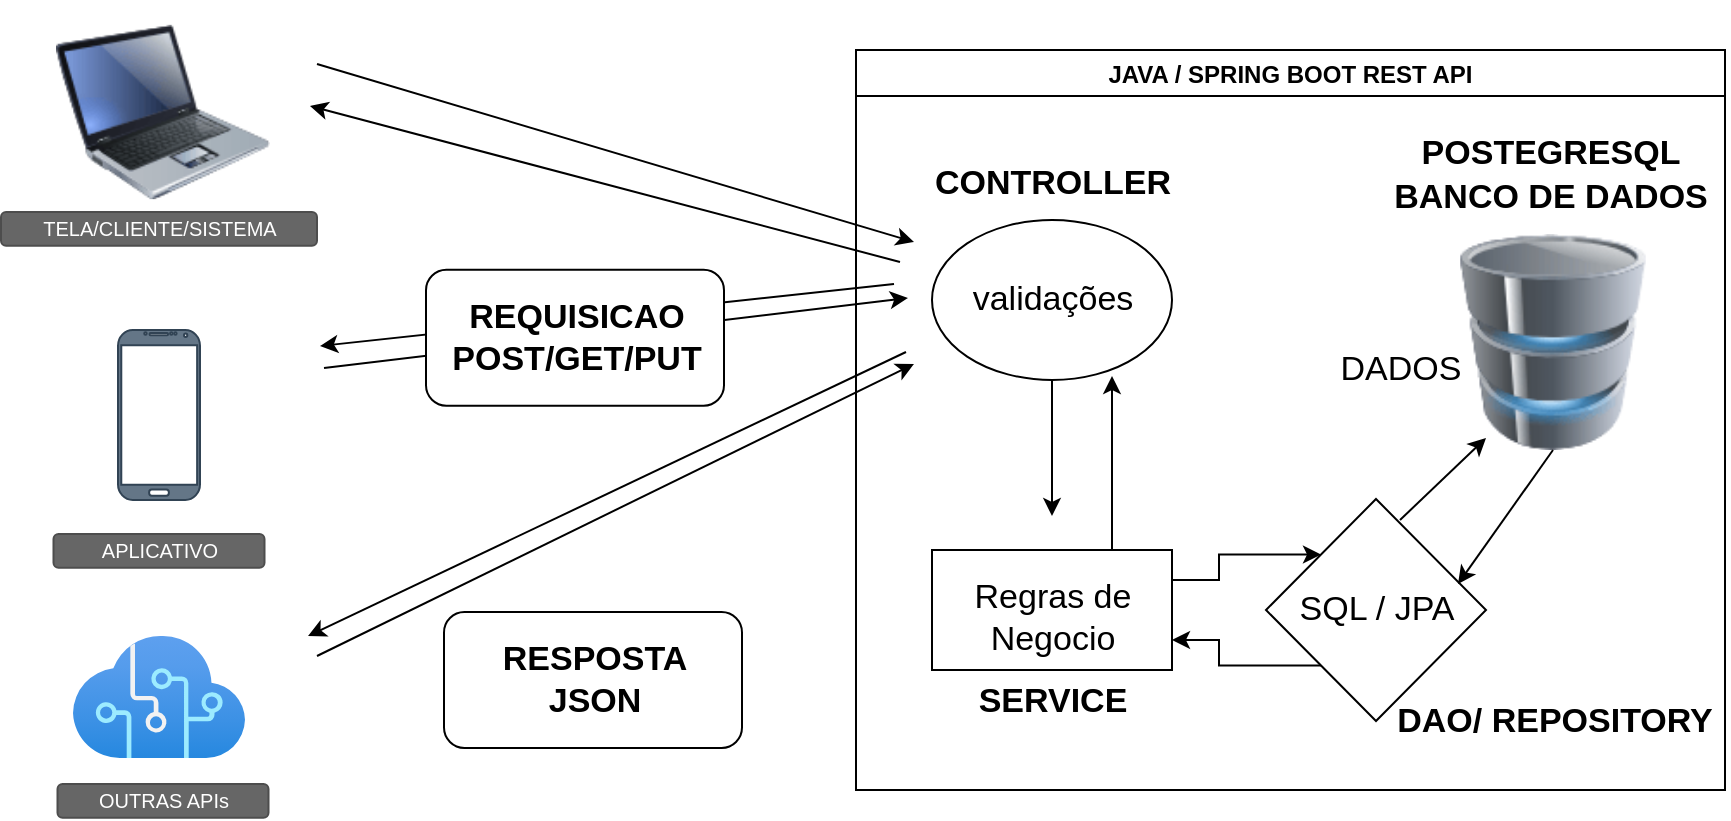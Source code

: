 <mxfile version="20.5.3" type="github">
  <diagram name="Page-1" id="c4acf3e9-155e-7222-9cf6-157b1a14988f">
    <mxGraphModel dx="1268" dy="850" grid="0" gridSize="10" guides="1" tooltips="1" connect="1" arrows="1" fold="1" page="0" pageScale="1" pageWidth="850" pageHeight="1100" background="none" math="0" shadow="0">
      <root>
        <mxCell id="0" />
        <mxCell id="1" parent="0" />
        <mxCell id="CnyPr0yzkHjKj59UQDCq-1" value="JAVA / SPRING BOOT REST API" style="swimlane;" parent="1" vertex="1">
          <mxGeometry x="409" y="18" width="434.5" height="370" as="geometry" />
        </mxCell>
        <mxCell id="CnyPr0yzkHjKj59UQDCq-11" style="edgeStyle=orthogonalEdgeStyle;rounded=0;orthogonalLoop=1;jettySize=auto;html=1;exitX=0.5;exitY=1;exitDx=0;exitDy=0;" parent="CnyPr0yzkHjKj59UQDCq-1" source="CnyPr0yzkHjKj59UQDCq-2" edge="1">
          <mxGeometry relative="1" as="geometry">
            <mxPoint x="98" y="233" as="targetPoint" />
          </mxGeometry>
        </mxCell>
        <mxCell id="CnyPr0yzkHjKj59UQDCq-2" value="" style="ellipse;whiteSpace=wrap;html=1;" parent="CnyPr0yzkHjKj59UQDCq-1" vertex="1">
          <mxGeometry x="38" y="85" width="120" height="80" as="geometry" />
        </mxCell>
        <mxCell id="CnyPr0yzkHjKj59UQDCq-12" value="" style="image;html=1;image=img/lib/clip_art/computers/Database_128x128.png" parent="CnyPr0yzkHjKj59UQDCq-1" vertex="1">
          <mxGeometry x="285" y="92" width="127" height="108" as="geometry" />
        </mxCell>
        <mxCell id="CnyPr0yzkHjKj59UQDCq-18" style="edgeStyle=orthogonalEdgeStyle;rounded=0;orthogonalLoop=1;jettySize=auto;html=1;exitX=1;exitY=0.25;exitDx=0;exitDy=0;entryX=0;entryY=0;entryDx=0;entryDy=0;" parent="CnyPr0yzkHjKj59UQDCq-1" source="CnyPr0yzkHjKj59UQDCq-13" target="CnyPr0yzkHjKj59UQDCq-14" edge="1">
          <mxGeometry relative="1" as="geometry" />
        </mxCell>
        <mxCell id="CnyPr0yzkHjKj59UQDCq-31" style="edgeStyle=orthogonalEdgeStyle;rounded=0;orthogonalLoop=1;jettySize=auto;html=1;exitX=0.75;exitY=0;exitDx=0;exitDy=0;entryX=0.75;entryY=0.975;entryDx=0;entryDy=0;entryPerimeter=0;fontSize=17;" parent="CnyPr0yzkHjKj59UQDCq-1" source="CnyPr0yzkHjKj59UQDCq-13" target="CnyPr0yzkHjKj59UQDCq-2" edge="1">
          <mxGeometry relative="1" as="geometry" />
        </mxCell>
        <mxCell id="CnyPr0yzkHjKj59UQDCq-13" value="" style="rounded=0;whiteSpace=wrap;html=1;" parent="CnyPr0yzkHjKj59UQDCq-1" vertex="1">
          <mxGeometry x="38" y="250" width="120" height="60" as="geometry" />
        </mxCell>
        <mxCell id="CnyPr0yzkHjKj59UQDCq-21" style="edgeStyle=orthogonalEdgeStyle;rounded=0;orthogonalLoop=1;jettySize=auto;html=1;exitX=0;exitY=1;exitDx=0;exitDy=0;entryX=1;entryY=0.75;entryDx=0;entryDy=0;" parent="CnyPr0yzkHjKj59UQDCq-1" source="CnyPr0yzkHjKj59UQDCq-14" target="CnyPr0yzkHjKj59UQDCq-13" edge="1">
          <mxGeometry relative="1" as="geometry" />
        </mxCell>
        <mxCell id="CnyPr0yzkHjKj59UQDCq-14" value="" style="rhombus;whiteSpace=wrap;html=1;" parent="CnyPr0yzkHjKj59UQDCq-1" vertex="1">
          <mxGeometry x="205" y="224.5" width="110" height="111" as="geometry" />
        </mxCell>
        <mxCell id="CnyPr0yzkHjKj59UQDCq-25" value="" style="endArrow=classic;html=1;rounded=0;" parent="CnyPr0yzkHjKj59UQDCq-1" edge="1">
          <mxGeometry width="50" height="50" relative="1" as="geometry">
            <mxPoint x="272" y="235" as="sourcePoint" />
            <mxPoint x="315" y="194" as="targetPoint" />
          </mxGeometry>
        </mxCell>
        <mxCell id="CnyPr0yzkHjKj59UQDCq-26" value="" style="endArrow=classic;html=1;rounded=0;exitX=0.5;exitY=1;exitDx=0;exitDy=0;" parent="CnyPr0yzkHjKj59UQDCq-1" source="CnyPr0yzkHjKj59UQDCq-12" edge="1">
          <mxGeometry width="50" height="50" relative="1" as="geometry">
            <mxPoint x="380" y="195" as="sourcePoint" />
            <mxPoint x="301" y="267" as="targetPoint" />
          </mxGeometry>
        </mxCell>
        <mxCell id="CnyPr0yzkHjKj59UQDCq-27" value="&lt;b&gt;&lt;font style=&quot;font-size: 17px;&quot;&gt;CONTROLLER&lt;/font&gt;&lt;/b&gt;" style="text;html=1;resizable=0;autosize=1;align=center;verticalAlign=middle;points=[];fillColor=none;strokeColor=none;rounded=0;" parent="CnyPr0yzkHjKj59UQDCq-1" vertex="1">
          <mxGeometry x="30" y="51" width="136" height="32" as="geometry" />
        </mxCell>
        <mxCell id="CnyPr0yzkHjKj59UQDCq-30" value="&lt;b&gt;&lt;font style=&quot;font-size: 17px;&quot;&gt;BANCO DE DADOS&lt;/font&gt;&lt;/b&gt;" style="text;html=1;resizable=0;autosize=1;align=center;verticalAlign=middle;points=[];fillColor=none;strokeColor=none;rounded=0;" parent="CnyPr0yzkHjKj59UQDCq-1" vertex="1">
          <mxGeometry x="259" y="58" width="175" height="32" as="geometry" />
        </mxCell>
        <mxCell id="CnyPr0yzkHjKj59UQDCq-29" value="&lt;b&gt;&lt;font style=&quot;font-size: 17px;&quot;&gt;SERVICE&lt;/font&gt;&lt;/b&gt;" style="text;html=1;resizable=0;autosize=1;align=center;verticalAlign=middle;points=[];fillColor=none;strokeColor=none;rounded=0;" parent="CnyPr0yzkHjKj59UQDCq-1" vertex="1">
          <mxGeometry x="52" y="310" width="92" height="32" as="geometry" />
        </mxCell>
        <mxCell id="CnyPr0yzkHjKj59UQDCq-28" value="&lt;b&gt;&lt;font style=&quot;font-size: 17px;&quot;&gt;DAO/ REPOSITORY&lt;/font&gt;&lt;/b&gt;" style="text;html=1;resizable=0;autosize=1;align=center;verticalAlign=middle;points=[];fillColor=none;strokeColor=none;rounded=0;" parent="CnyPr0yzkHjKj59UQDCq-1" vertex="1">
          <mxGeometry x="260.5" y="320" width="176" height="32" as="geometry" />
        </mxCell>
        <mxCell id="CnyPr0yzkHjKj59UQDCq-32" value="validações" style="text;html=1;resizable=0;autosize=1;align=center;verticalAlign=middle;points=[];fillColor=none;strokeColor=none;rounded=0;fontSize=17;labelBorderColor=none;labelBackgroundColor=none;" parent="CnyPr0yzkHjKj59UQDCq-1" vertex="1">
          <mxGeometry x="49" y="109" width="98" height="32" as="geometry" />
        </mxCell>
        <mxCell id="CnyPr0yzkHjKj59UQDCq-33" value="Regras de&lt;br&gt;Negocio" style="text;html=1;resizable=0;autosize=1;align=center;verticalAlign=middle;points=[];fillColor=none;strokeColor=none;rounded=0;fontSize=17;labelBorderColor=none;labelBackgroundColor=none;" parent="CnyPr0yzkHjKj59UQDCq-1" vertex="1">
          <mxGeometry x="50" y="257" width="96" height="53" as="geometry" />
        </mxCell>
        <mxCell id="CnyPr0yzkHjKj59UQDCq-34" value="SQL / JPA" style="text;html=1;resizable=0;autosize=1;align=center;verticalAlign=middle;points=[];fillColor=none;strokeColor=none;rounded=0;fontSize=17;labelBorderColor=none;labelBackgroundColor=none;" parent="CnyPr0yzkHjKj59UQDCq-1" vertex="1">
          <mxGeometry x="212.5" y="264" width="95" height="32" as="geometry" />
        </mxCell>
        <mxCell id="CnyPr0yzkHjKj59UQDCq-35" value="&lt;b&gt;&lt;font style=&quot;font-size: 17px;&quot;&gt;POSTEGRESQL&lt;/font&gt;&lt;/b&gt;" style="text;html=1;resizable=0;autosize=1;align=center;verticalAlign=middle;points=[];fillColor=none;strokeColor=none;rounded=0;" parent="CnyPr0yzkHjKj59UQDCq-1" vertex="1">
          <mxGeometry x="273" y="36" width="147" height="32" as="geometry" />
        </mxCell>
        <mxCell id="CnyPr0yzkHjKj59UQDCq-36" value="DADOS" style="text;html=1;resizable=0;autosize=1;align=center;verticalAlign=middle;points=[];fillColor=none;strokeColor=none;rounded=0;fontSize=17;labelBorderColor=none;labelBackgroundColor=none;" parent="CnyPr0yzkHjKj59UQDCq-1" vertex="1">
          <mxGeometry x="233" y="144" width="78" height="32" as="geometry" />
        </mxCell>
        <mxCell id="CnyPr0yzkHjKj59UQDCq-37" value="" style="image;html=1;image=img/lib/clip_art/computers/Laptop_128x128.png;labelBackgroundColor=none;labelBorderColor=none;fontSize=17;" parent="1" vertex="1">
          <mxGeometry x="9" y="-7" width="107" height="112" as="geometry" />
        </mxCell>
        <mxCell id="CnyPr0yzkHjKj59UQDCq-39" value="" style="verticalLabelPosition=bottom;verticalAlign=top;html=1;shadow=0;dashed=0;strokeWidth=1;shape=mxgraph.android.phone2;labelBackgroundColor=none;labelBorderColor=none;fontSize=17;fillColor=#647687;fontColor=#ffffff;strokeColor=#314354;" parent="1" vertex="1">
          <mxGeometry x="40" y="158" width="41" height="85" as="geometry" />
        </mxCell>
        <mxCell id="CnyPr0yzkHjKj59UQDCq-40" value="APLICATIVO" style="rounded=1;html=1;shadow=0;dashed=0;whiteSpace=wrap;fontSize=10;fillColor=#666666;align=center;strokeColor=#4D4D4D;fontColor=#ffffff;labelBackgroundColor=none;labelBorderColor=none;" parent="1" vertex="1">
          <mxGeometry x="7.75" y="260" width="105.5" height="16.88" as="geometry" />
        </mxCell>
        <mxCell id="CnyPr0yzkHjKj59UQDCq-45" value="TELA/CLIENTE/SISTEMA" style="rounded=1;html=1;shadow=0;dashed=0;whiteSpace=wrap;fontSize=10;fillColor=#666666;align=center;strokeColor=#4D4D4D;fontColor=#ffffff;labelBackgroundColor=none;labelBorderColor=none;" parent="1" vertex="1">
          <mxGeometry x="-18.5" y="99" width="158" height="16.88" as="geometry" />
        </mxCell>
        <mxCell id="CnyPr0yzkHjKj59UQDCq-46" value="" style="aspect=fixed;html=1;points=[];align=center;image;fontSize=12;image=img/lib/azure2/ai_machine_learning/Cognitive_Services.svg;labelBackgroundColor=none;labelBorderColor=none;" parent="1" vertex="1">
          <mxGeometry x="17.29" y="311" width="86.42" height="61" as="geometry" />
        </mxCell>
        <mxCell id="CnyPr0yzkHjKj59UQDCq-47" value="OUTRAS APIs" style="rounded=1;html=1;shadow=0;dashed=0;whiteSpace=wrap;fontSize=10;fillColor=#666666;align=center;strokeColor=#4D4D4D;fontColor=#ffffff;labelBackgroundColor=none;labelBorderColor=none;" parent="1" vertex="1">
          <mxGeometry x="9.75" y="385" width="105.5" height="16.88" as="geometry" />
        </mxCell>
        <mxCell id="CnyPr0yzkHjKj59UQDCq-48" value="" style="endArrow=classic;html=1;rounded=0;fontSize=17;" parent="1" edge="1">
          <mxGeometry width="50" height="50" relative="1" as="geometry">
            <mxPoint x="139.5" y="25" as="sourcePoint" />
            <mxPoint x="438" y="114" as="targetPoint" />
          </mxGeometry>
        </mxCell>
        <mxCell id="CnyPr0yzkHjKj59UQDCq-49" value="" style="endArrow=classic;html=1;rounded=0;fontSize=17;" parent="1" edge="1">
          <mxGeometry width="50" height="50" relative="1" as="geometry">
            <mxPoint x="431" y="124" as="sourcePoint" />
            <mxPoint x="136" y="46" as="targetPoint" />
          </mxGeometry>
        </mxCell>
        <mxCell id="CnyPr0yzkHjKj59UQDCq-50" value="" style="endArrow=classic;html=1;rounded=0;fontSize=17;" parent="1" edge="1">
          <mxGeometry width="50" height="50" relative="1" as="geometry">
            <mxPoint x="139.5" y="321" as="sourcePoint" />
            <mxPoint x="438" y="175" as="targetPoint" />
          </mxGeometry>
        </mxCell>
        <mxCell id="CnyPr0yzkHjKj59UQDCq-51" value="" style="endArrow=classic;html=1;rounded=0;fontSize=17;" parent="1" edge="1">
          <mxGeometry width="50" height="50" relative="1" as="geometry">
            <mxPoint x="143" y="177" as="sourcePoint" />
            <mxPoint x="435" y="142" as="targetPoint" />
          </mxGeometry>
        </mxCell>
        <mxCell id="CnyPr0yzkHjKj59UQDCq-52" value="" style="endArrow=classic;html=1;rounded=0;fontSize=17;" parent="1" edge="1">
          <mxGeometry width="50" height="50" relative="1" as="geometry">
            <mxPoint x="434" y="169" as="sourcePoint" />
            <mxPoint x="135" y="311" as="targetPoint" />
          </mxGeometry>
        </mxCell>
        <mxCell id="CnyPr0yzkHjKj59UQDCq-53" value="" style="endArrow=classic;html=1;rounded=0;fontSize=17;" parent="1" edge="1">
          <mxGeometry width="50" height="50" relative="1" as="geometry">
            <mxPoint x="428" y="135" as="sourcePoint" />
            <mxPoint x="141" y="166" as="targetPoint" />
          </mxGeometry>
        </mxCell>
        <mxCell id="CnyPr0yzkHjKj59UQDCq-54" value="" style="rounded=1;whiteSpace=wrap;html=1;labelBackgroundColor=none;labelBorderColor=none;fontSize=17;" parent="1" vertex="1">
          <mxGeometry x="194" y="127.88" width="149" height="68" as="geometry" />
        </mxCell>
        <mxCell id="CnyPr0yzkHjKj59UQDCq-55" value="&lt;b&gt;&lt;font style=&quot;font-size: 17px;&quot;&gt;REQUISICAO&lt;br&gt;POST/GET/PUT&lt;br&gt;&lt;/font&gt;&lt;/b&gt;" style="text;html=1;resizable=0;autosize=1;align=center;verticalAlign=middle;points=[];fillColor=none;strokeColor=none;rounded=0;" parent="1" vertex="1">
          <mxGeometry x="197" y="135.38" width="143" height="53" as="geometry" />
        </mxCell>
        <mxCell id="i44bf3ps_DrmcJFprcQC-2" value="" style="rounded=1;whiteSpace=wrap;html=1;labelBackgroundColor=none;labelBorderColor=none;fontSize=17;" vertex="1" parent="1">
          <mxGeometry x="203" y="299" width="149" height="68" as="geometry" />
        </mxCell>
        <mxCell id="i44bf3ps_DrmcJFprcQC-1" value="&lt;b&gt;&lt;font style=&quot;font-size: 17px;&quot;&gt;RESPOSTA&lt;br&gt;JSON&lt;/font&gt;&lt;/b&gt;" style="text;html=1;resizable=0;autosize=1;align=center;verticalAlign=middle;points=[];fillColor=none;strokeColor=none;rounded=0;" vertex="1" parent="1">
          <mxGeometry x="222.5" y="306.5" width="110" height="53" as="geometry" />
        </mxCell>
      </root>
    </mxGraphModel>
  </diagram>
</mxfile>
